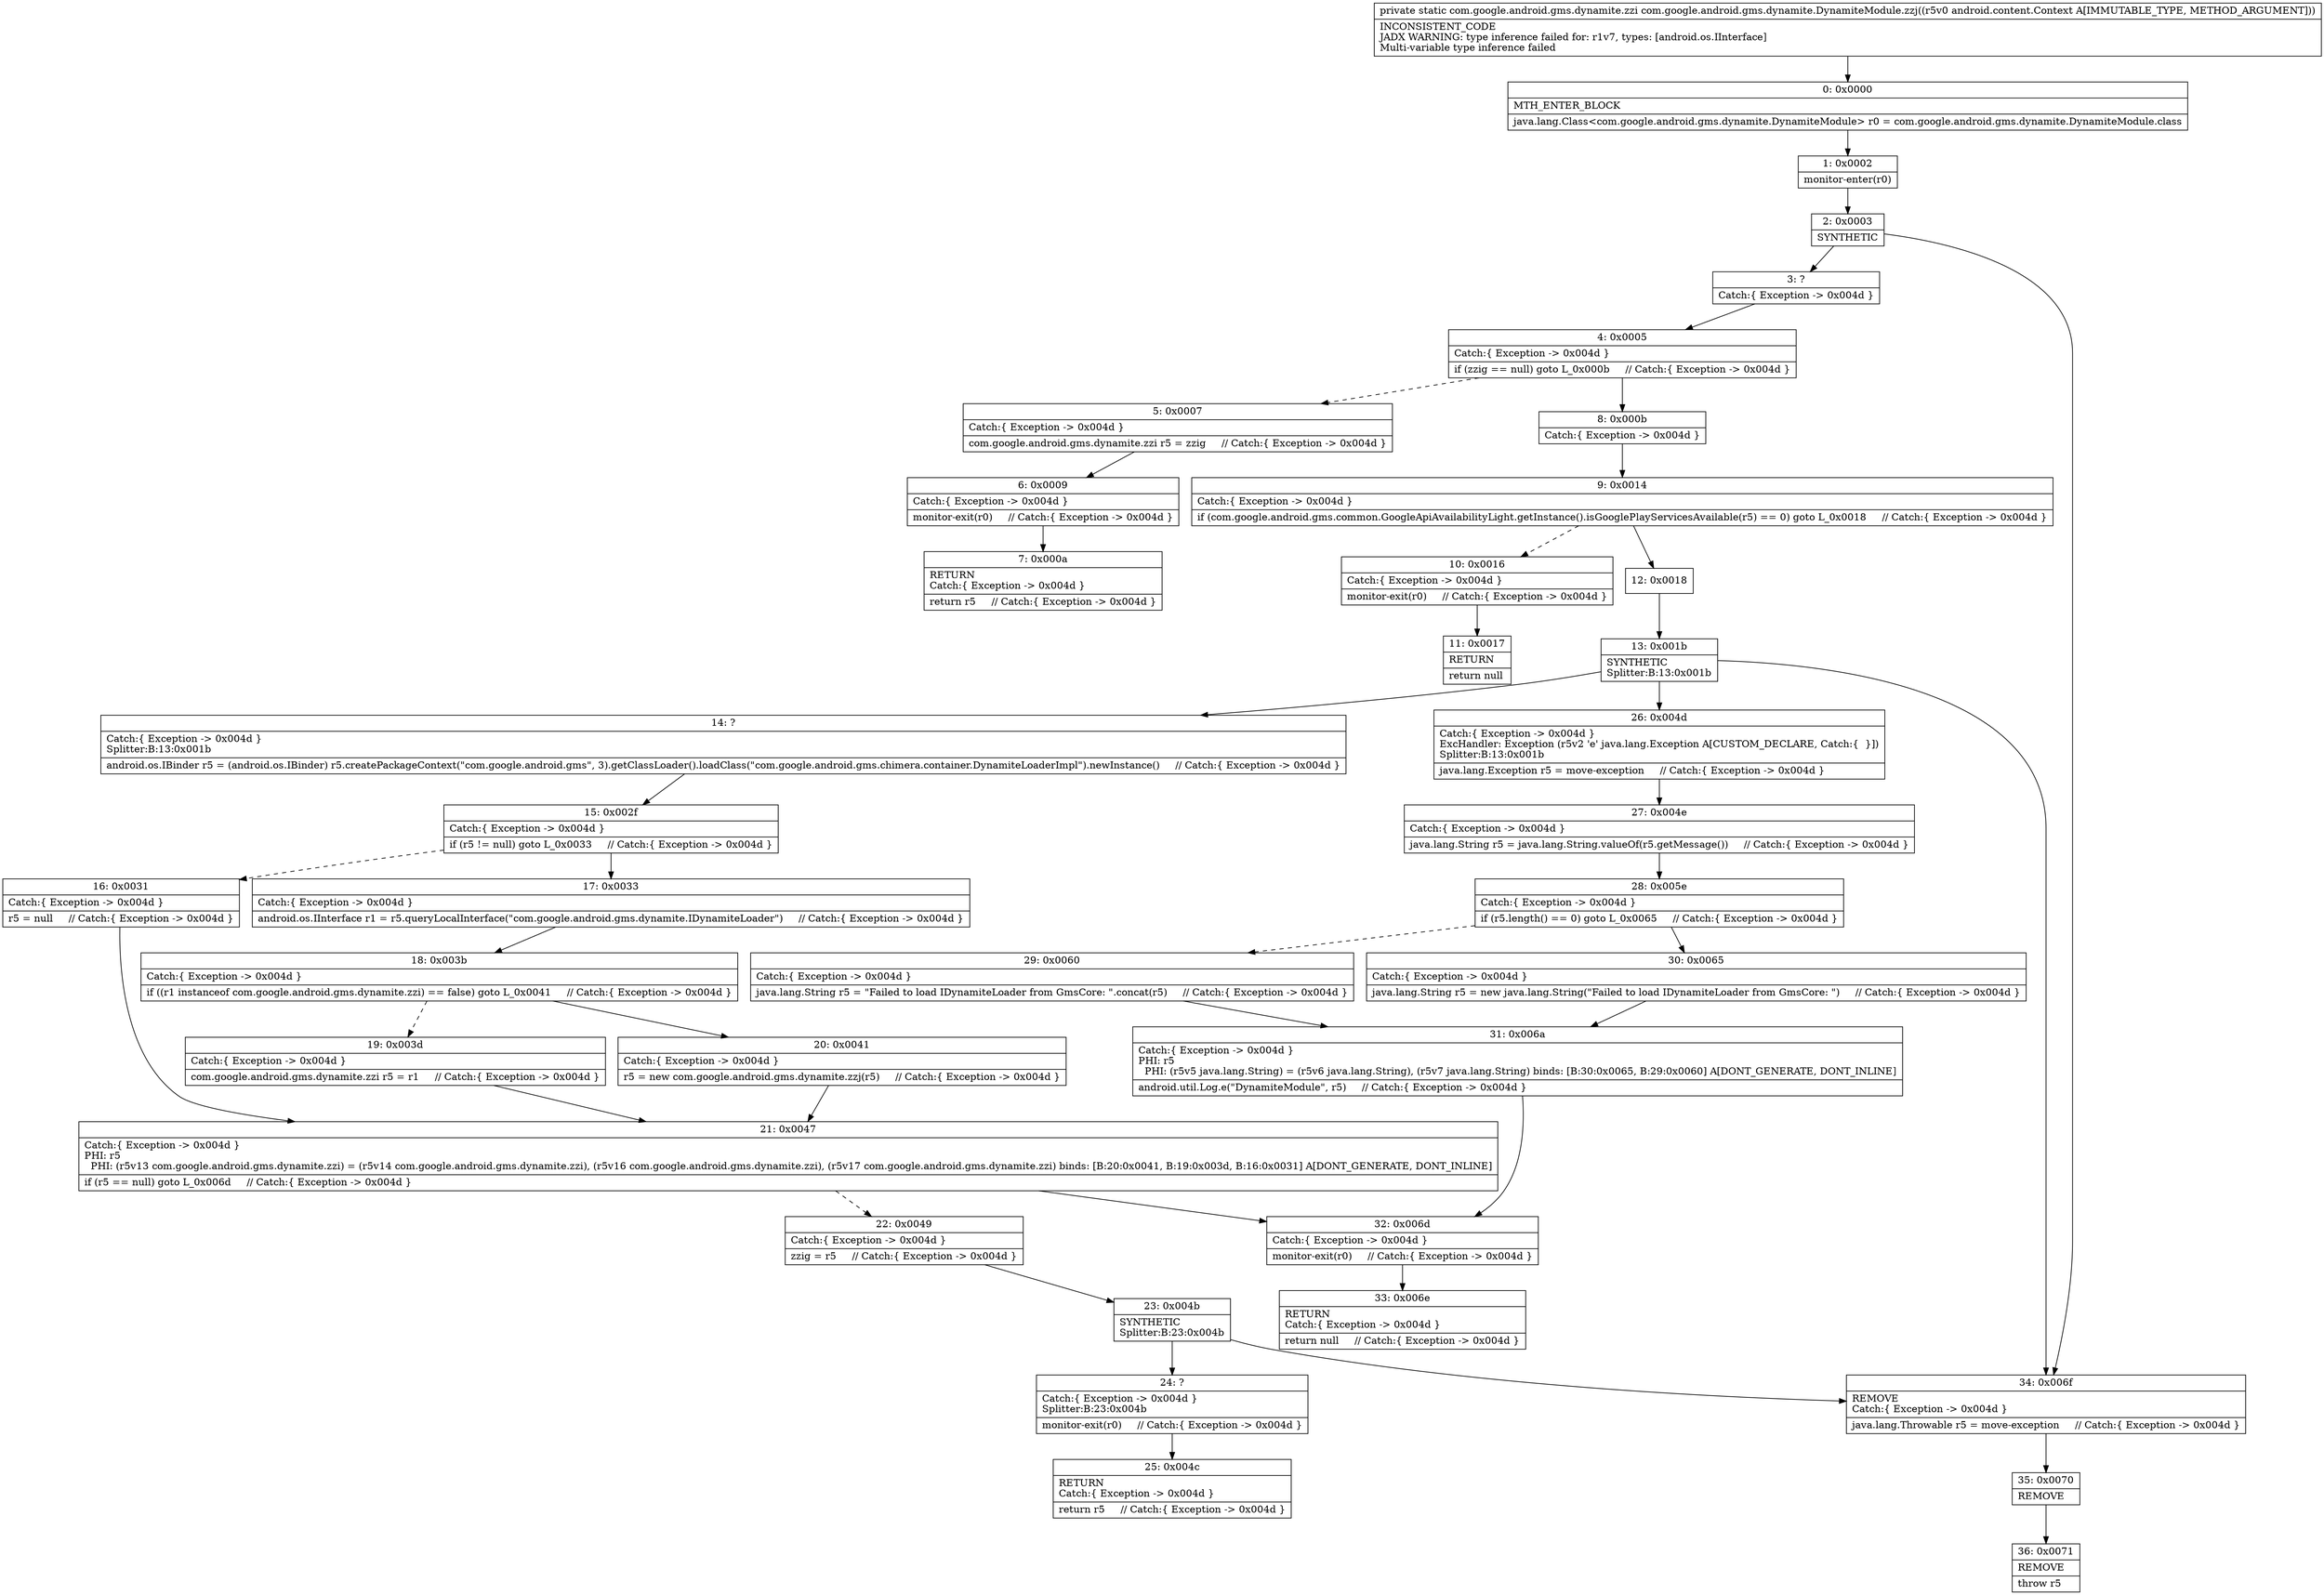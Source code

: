 digraph "CFG forcom.google.android.gms.dynamite.DynamiteModule.zzj(Landroid\/content\/Context;)Lcom\/google\/android\/gms\/dynamite\/zzi;" {
Node_0 [shape=record,label="{0\:\ 0x0000|MTH_ENTER_BLOCK\l|java.lang.Class\<com.google.android.gms.dynamite.DynamiteModule\> r0 = com.google.android.gms.dynamite.DynamiteModule.class\l}"];
Node_1 [shape=record,label="{1\:\ 0x0002|monitor\-enter(r0)\l}"];
Node_2 [shape=record,label="{2\:\ 0x0003|SYNTHETIC\l}"];
Node_3 [shape=record,label="{3\:\ ?|Catch:\{ Exception \-\> 0x004d \}\l}"];
Node_4 [shape=record,label="{4\:\ 0x0005|Catch:\{ Exception \-\> 0x004d \}\l|if (zzig == null) goto L_0x000b     \/\/ Catch:\{ Exception \-\> 0x004d \}\l}"];
Node_5 [shape=record,label="{5\:\ 0x0007|Catch:\{ Exception \-\> 0x004d \}\l|com.google.android.gms.dynamite.zzi r5 = zzig     \/\/ Catch:\{ Exception \-\> 0x004d \}\l}"];
Node_6 [shape=record,label="{6\:\ 0x0009|Catch:\{ Exception \-\> 0x004d \}\l|monitor\-exit(r0)     \/\/ Catch:\{ Exception \-\> 0x004d \}\l}"];
Node_7 [shape=record,label="{7\:\ 0x000a|RETURN\lCatch:\{ Exception \-\> 0x004d \}\l|return r5     \/\/ Catch:\{ Exception \-\> 0x004d \}\l}"];
Node_8 [shape=record,label="{8\:\ 0x000b|Catch:\{ Exception \-\> 0x004d \}\l}"];
Node_9 [shape=record,label="{9\:\ 0x0014|Catch:\{ Exception \-\> 0x004d \}\l|if (com.google.android.gms.common.GoogleApiAvailabilityLight.getInstance().isGooglePlayServicesAvailable(r5) == 0) goto L_0x0018     \/\/ Catch:\{ Exception \-\> 0x004d \}\l}"];
Node_10 [shape=record,label="{10\:\ 0x0016|Catch:\{ Exception \-\> 0x004d \}\l|monitor\-exit(r0)     \/\/ Catch:\{ Exception \-\> 0x004d \}\l}"];
Node_11 [shape=record,label="{11\:\ 0x0017|RETURN\l|return null\l}"];
Node_12 [shape=record,label="{12\:\ 0x0018}"];
Node_13 [shape=record,label="{13\:\ 0x001b|SYNTHETIC\lSplitter:B:13:0x001b\l}"];
Node_14 [shape=record,label="{14\:\ ?|Catch:\{ Exception \-\> 0x004d \}\lSplitter:B:13:0x001b\l|android.os.IBinder r5 = (android.os.IBinder) r5.createPackageContext(\"com.google.android.gms\", 3).getClassLoader().loadClass(\"com.google.android.gms.chimera.container.DynamiteLoaderImpl\").newInstance()     \/\/ Catch:\{ Exception \-\> 0x004d \}\l}"];
Node_15 [shape=record,label="{15\:\ 0x002f|Catch:\{ Exception \-\> 0x004d \}\l|if (r5 != null) goto L_0x0033     \/\/ Catch:\{ Exception \-\> 0x004d \}\l}"];
Node_16 [shape=record,label="{16\:\ 0x0031|Catch:\{ Exception \-\> 0x004d \}\l|r5 = null     \/\/ Catch:\{ Exception \-\> 0x004d \}\l}"];
Node_17 [shape=record,label="{17\:\ 0x0033|Catch:\{ Exception \-\> 0x004d \}\l|android.os.IInterface r1 = r5.queryLocalInterface(\"com.google.android.gms.dynamite.IDynamiteLoader\")     \/\/ Catch:\{ Exception \-\> 0x004d \}\l}"];
Node_18 [shape=record,label="{18\:\ 0x003b|Catch:\{ Exception \-\> 0x004d \}\l|if ((r1 instanceof com.google.android.gms.dynamite.zzi) == false) goto L_0x0041     \/\/ Catch:\{ Exception \-\> 0x004d \}\l}"];
Node_19 [shape=record,label="{19\:\ 0x003d|Catch:\{ Exception \-\> 0x004d \}\l|com.google.android.gms.dynamite.zzi r5 = r1     \/\/ Catch:\{ Exception \-\> 0x004d \}\l}"];
Node_20 [shape=record,label="{20\:\ 0x0041|Catch:\{ Exception \-\> 0x004d \}\l|r5 = new com.google.android.gms.dynamite.zzj(r5)     \/\/ Catch:\{ Exception \-\> 0x004d \}\l}"];
Node_21 [shape=record,label="{21\:\ 0x0047|Catch:\{ Exception \-\> 0x004d \}\lPHI: r5 \l  PHI: (r5v13 com.google.android.gms.dynamite.zzi) = (r5v14 com.google.android.gms.dynamite.zzi), (r5v16 com.google.android.gms.dynamite.zzi), (r5v17 com.google.android.gms.dynamite.zzi) binds: [B:20:0x0041, B:19:0x003d, B:16:0x0031] A[DONT_GENERATE, DONT_INLINE]\l|if (r5 == null) goto L_0x006d     \/\/ Catch:\{ Exception \-\> 0x004d \}\l}"];
Node_22 [shape=record,label="{22\:\ 0x0049|Catch:\{ Exception \-\> 0x004d \}\l|zzig = r5     \/\/ Catch:\{ Exception \-\> 0x004d \}\l}"];
Node_23 [shape=record,label="{23\:\ 0x004b|SYNTHETIC\lSplitter:B:23:0x004b\l}"];
Node_24 [shape=record,label="{24\:\ ?|Catch:\{ Exception \-\> 0x004d \}\lSplitter:B:23:0x004b\l|monitor\-exit(r0)     \/\/ Catch:\{ Exception \-\> 0x004d \}\l}"];
Node_25 [shape=record,label="{25\:\ 0x004c|RETURN\lCatch:\{ Exception \-\> 0x004d \}\l|return r5     \/\/ Catch:\{ Exception \-\> 0x004d \}\l}"];
Node_26 [shape=record,label="{26\:\ 0x004d|Catch:\{ Exception \-\> 0x004d \}\lExcHandler: Exception (r5v2 'e' java.lang.Exception A[CUSTOM_DECLARE, Catch:\{  \}])\lSplitter:B:13:0x001b\l|java.lang.Exception r5 = move\-exception     \/\/ Catch:\{ Exception \-\> 0x004d \}\l}"];
Node_27 [shape=record,label="{27\:\ 0x004e|Catch:\{ Exception \-\> 0x004d \}\l|java.lang.String r5 = java.lang.String.valueOf(r5.getMessage())     \/\/ Catch:\{ Exception \-\> 0x004d \}\l}"];
Node_28 [shape=record,label="{28\:\ 0x005e|Catch:\{ Exception \-\> 0x004d \}\l|if (r5.length() == 0) goto L_0x0065     \/\/ Catch:\{ Exception \-\> 0x004d \}\l}"];
Node_29 [shape=record,label="{29\:\ 0x0060|Catch:\{ Exception \-\> 0x004d \}\l|java.lang.String r5 = \"Failed to load IDynamiteLoader from GmsCore: \".concat(r5)     \/\/ Catch:\{ Exception \-\> 0x004d \}\l}"];
Node_30 [shape=record,label="{30\:\ 0x0065|Catch:\{ Exception \-\> 0x004d \}\l|java.lang.String r5 = new java.lang.String(\"Failed to load IDynamiteLoader from GmsCore: \")     \/\/ Catch:\{ Exception \-\> 0x004d \}\l}"];
Node_31 [shape=record,label="{31\:\ 0x006a|Catch:\{ Exception \-\> 0x004d \}\lPHI: r5 \l  PHI: (r5v5 java.lang.String) = (r5v6 java.lang.String), (r5v7 java.lang.String) binds: [B:30:0x0065, B:29:0x0060] A[DONT_GENERATE, DONT_INLINE]\l|android.util.Log.e(\"DynamiteModule\", r5)     \/\/ Catch:\{ Exception \-\> 0x004d \}\l}"];
Node_32 [shape=record,label="{32\:\ 0x006d|Catch:\{ Exception \-\> 0x004d \}\l|monitor\-exit(r0)     \/\/ Catch:\{ Exception \-\> 0x004d \}\l}"];
Node_33 [shape=record,label="{33\:\ 0x006e|RETURN\lCatch:\{ Exception \-\> 0x004d \}\l|return null     \/\/ Catch:\{ Exception \-\> 0x004d \}\l}"];
Node_34 [shape=record,label="{34\:\ 0x006f|REMOVE\lCatch:\{ Exception \-\> 0x004d \}\l|java.lang.Throwable r5 = move\-exception     \/\/ Catch:\{ Exception \-\> 0x004d \}\l}"];
Node_35 [shape=record,label="{35\:\ 0x0070|REMOVE\l}"];
Node_36 [shape=record,label="{36\:\ 0x0071|REMOVE\l|throw r5\l}"];
MethodNode[shape=record,label="{private static com.google.android.gms.dynamite.zzi com.google.android.gms.dynamite.DynamiteModule.zzj((r5v0 android.content.Context A[IMMUTABLE_TYPE, METHOD_ARGUMENT]))  | INCONSISTENT_CODE\lJADX WARNING: type inference failed for: r1v7, types: [android.os.IInterface]\lMulti\-variable type inference failed\l}"];
MethodNode -> Node_0;
Node_0 -> Node_1;
Node_1 -> Node_2;
Node_2 -> Node_3;
Node_2 -> Node_34;
Node_3 -> Node_4;
Node_4 -> Node_5[style=dashed];
Node_4 -> Node_8;
Node_5 -> Node_6;
Node_6 -> Node_7;
Node_8 -> Node_9;
Node_9 -> Node_10[style=dashed];
Node_9 -> Node_12;
Node_10 -> Node_11;
Node_12 -> Node_13;
Node_13 -> Node_14;
Node_13 -> Node_26;
Node_13 -> Node_34;
Node_14 -> Node_15;
Node_15 -> Node_16[style=dashed];
Node_15 -> Node_17;
Node_16 -> Node_21;
Node_17 -> Node_18;
Node_18 -> Node_19[style=dashed];
Node_18 -> Node_20;
Node_19 -> Node_21;
Node_20 -> Node_21;
Node_21 -> Node_22[style=dashed];
Node_21 -> Node_32;
Node_22 -> Node_23;
Node_23 -> Node_24;
Node_23 -> Node_34;
Node_24 -> Node_25;
Node_26 -> Node_27;
Node_27 -> Node_28;
Node_28 -> Node_29[style=dashed];
Node_28 -> Node_30;
Node_29 -> Node_31;
Node_30 -> Node_31;
Node_31 -> Node_32;
Node_32 -> Node_33;
Node_34 -> Node_35;
Node_35 -> Node_36;
}

